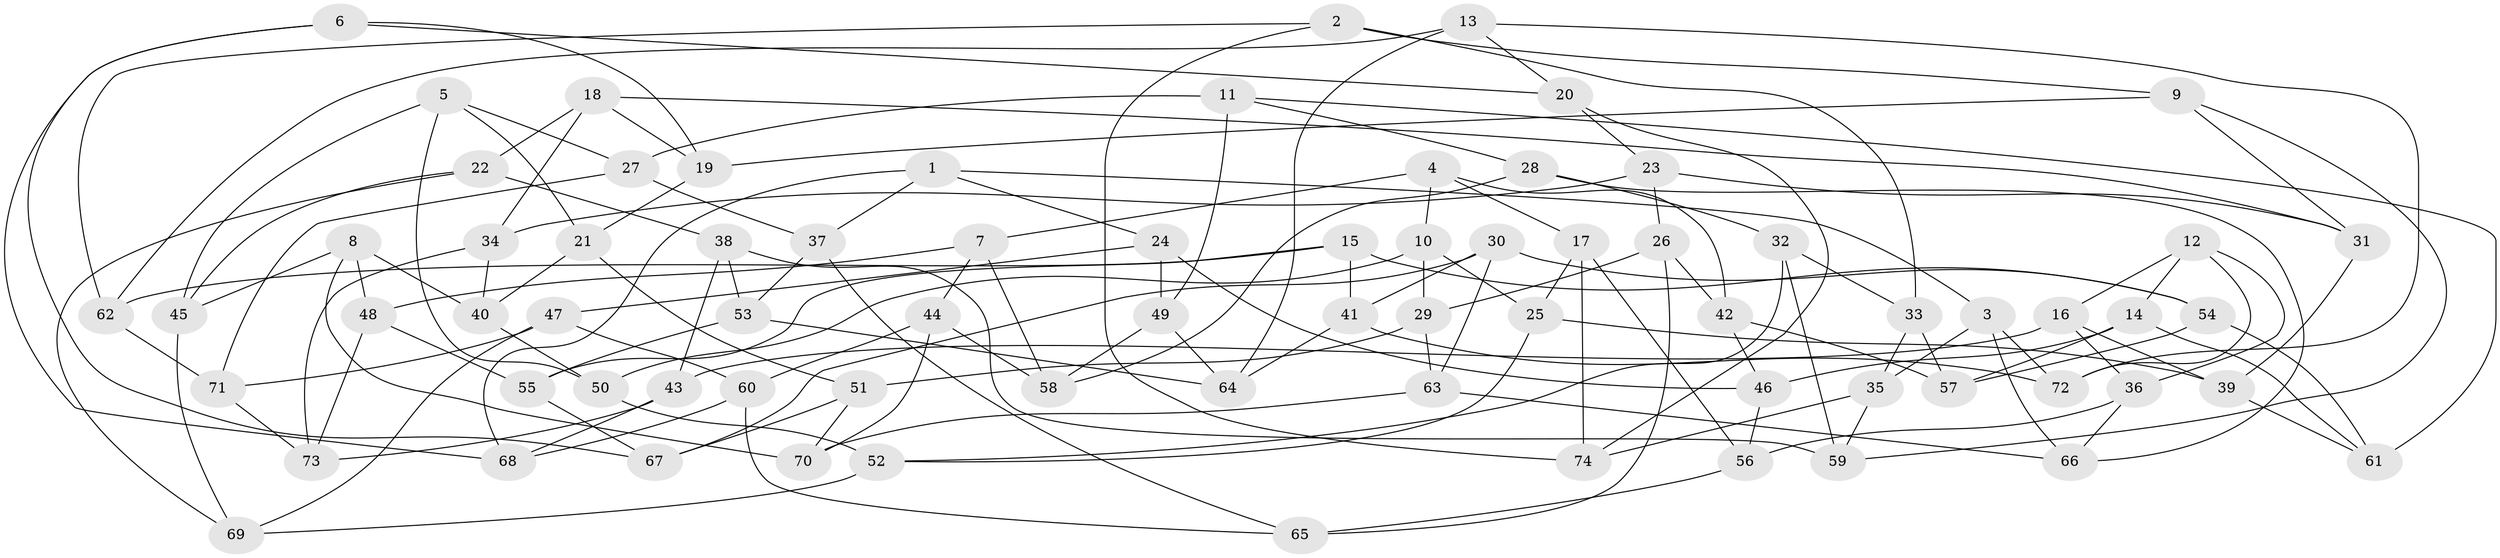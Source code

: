 // Generated by graph-tools (version 1.1) at 2025/11/02/27/25 16:11:43]
// undirected, 74 vertices, 148 edges
graph export_dot {
graph [start="1"]
  node [color=gray90,style=filled];
  1;
  2;
  3;
  4;
  5;
  6;
  7;
  8;
  9;
  10;
  11;
  12;
  13;
  14;
  15;
  16;
  17;
  18;
  19;
  20;
  21;
  22;
  23;
  24;
  25;
  26;
  27;
  28;
  29;
  30;
  31;
  32;
  33;
  34;
  35;
  36;
  37;
  38;
  39;
  40;
  41;
  42;
  43;
  44;
  45;
  46;
  47;
  48;
  49;
  50;
  51;
  52;
  53;
  54;
  55;
  56;
  57;
  58;
  59;
  60;
  61;
  62;
  63;
  64;
  65;
  66;
  67;
  68;
  69;
  70;
  71;
  72;
  73;
  74;
  1 -- 3;
  1 -- 37;
  1 -- 68;
  1 -- 24;
  2 -- 9;
  2 -- 62;
  2 -- 74;
  2 -- 33;
  3 -- 72;
  3 -- 66;
  3 -- 35;
  4 -- 10;
  4 -- 42;
  4 -- 7;
  4 -- 17;
  5 -- 21;
  5 -- 50;
  5 -- 45;
  5 -- 27;
  6 -- 20;
  6 -- 68;
  6 -- 19;
  6 -- 67;
  7 -- 48;
  7 -- 58;
  7 -- 44;
  8 -- 45;
  8 -- 40;
  8 -- 70;
  8 -- 48;
  9 -- 31;
  9 -- 19;
  9 -- 59;
  10 -- 50;
  10 -- 25;
  10 -- 29;
  11 -- 49;
  11 -- 61;
  11 -- 27;
  11 -- 28;
  12 -- 72;
  12 -- 16;
  12 -- 14;
  12 -- 36;
  13 -- 72;
  13 -- 62;
  13 -- 64;
  13 -- 20;
  14 -- 61;
  14 -- 57;
  14 -- 46;
  15 -- 62;
  15 -- 41;
  15 -- 55;
  15 -- 54;
  16 -- 43;
  16 -- 39;
  16 -- 36;
  17 -- 56;
  17 -- 74;
  17 -- 25;
  18 -- 22;
  18 -- 31;
  18 -- 19;
  18 -- 34;
  19 -- 21;
  20 -- 74;
  20 -- 23;
  21 -- 40;
  21 -- 51;
  22 -- 45;
  22 -- 69;
  22 -- 38;
  23 -- 34;
  23 -- 31;
  23 -- 26;
  24 -- 46;
  24 -- 49;
  24 -- 47;
  25 -- 52;
  25 -- 39;
  26 -- 65;
  26 -- 42;
  26 -- 29;
  27 -- 71;
  27 -- 37;
  28 -- 58;
  28 -- 32;
  28 -- 66;
  29 -- 63;
  29 -- 51;
  30 -- 54;
  30 -- 63;
  30 -- 67;
  30 -- 41;
  31 -- 39;
  32 -- 59;
  32 -- 33;
  32 -- 52;
  33 -- 35;
  33 -- 57;
  34 -- 73;
  34 -- 40;
  35 -- 74;
  35 -- 59;
  36 -- 66;
  36 -- 56;
  37 -- 65;
  37 -- 53;
  38 -- 43;
  38 -- 59;
  38 -- 53;
  39 -- 61;
  40 -- 50;
  41 -- 64;
  41 -- 72;
  42 -- 46;
  42 -- 57;
  43 -- 73;
  43 -- 68;
  44 -- 60;
  44 -- 58;
  44 -- 70;
  45 -- 69;
  46 -- 56;
  47 -- 71;
  47 -- 69;
  47 -- 60;
  48 -- 55;
  48 -- 73;
  49 -- 58;
  49 -- 64;
  50 -- 52;
  51 -- 70;
  51 -- 67;
  52 -- 69;
  53 -- 64;
  53 -- 55;
  54 -- 61;
  54 -- 57;
  55 -- 67;
  56 -- 65;
  60 -- 65;
  60 -- 68;
  62 -- 71;
  63 -- 70;
  63 -- 66;
  71 -- 73;
}
